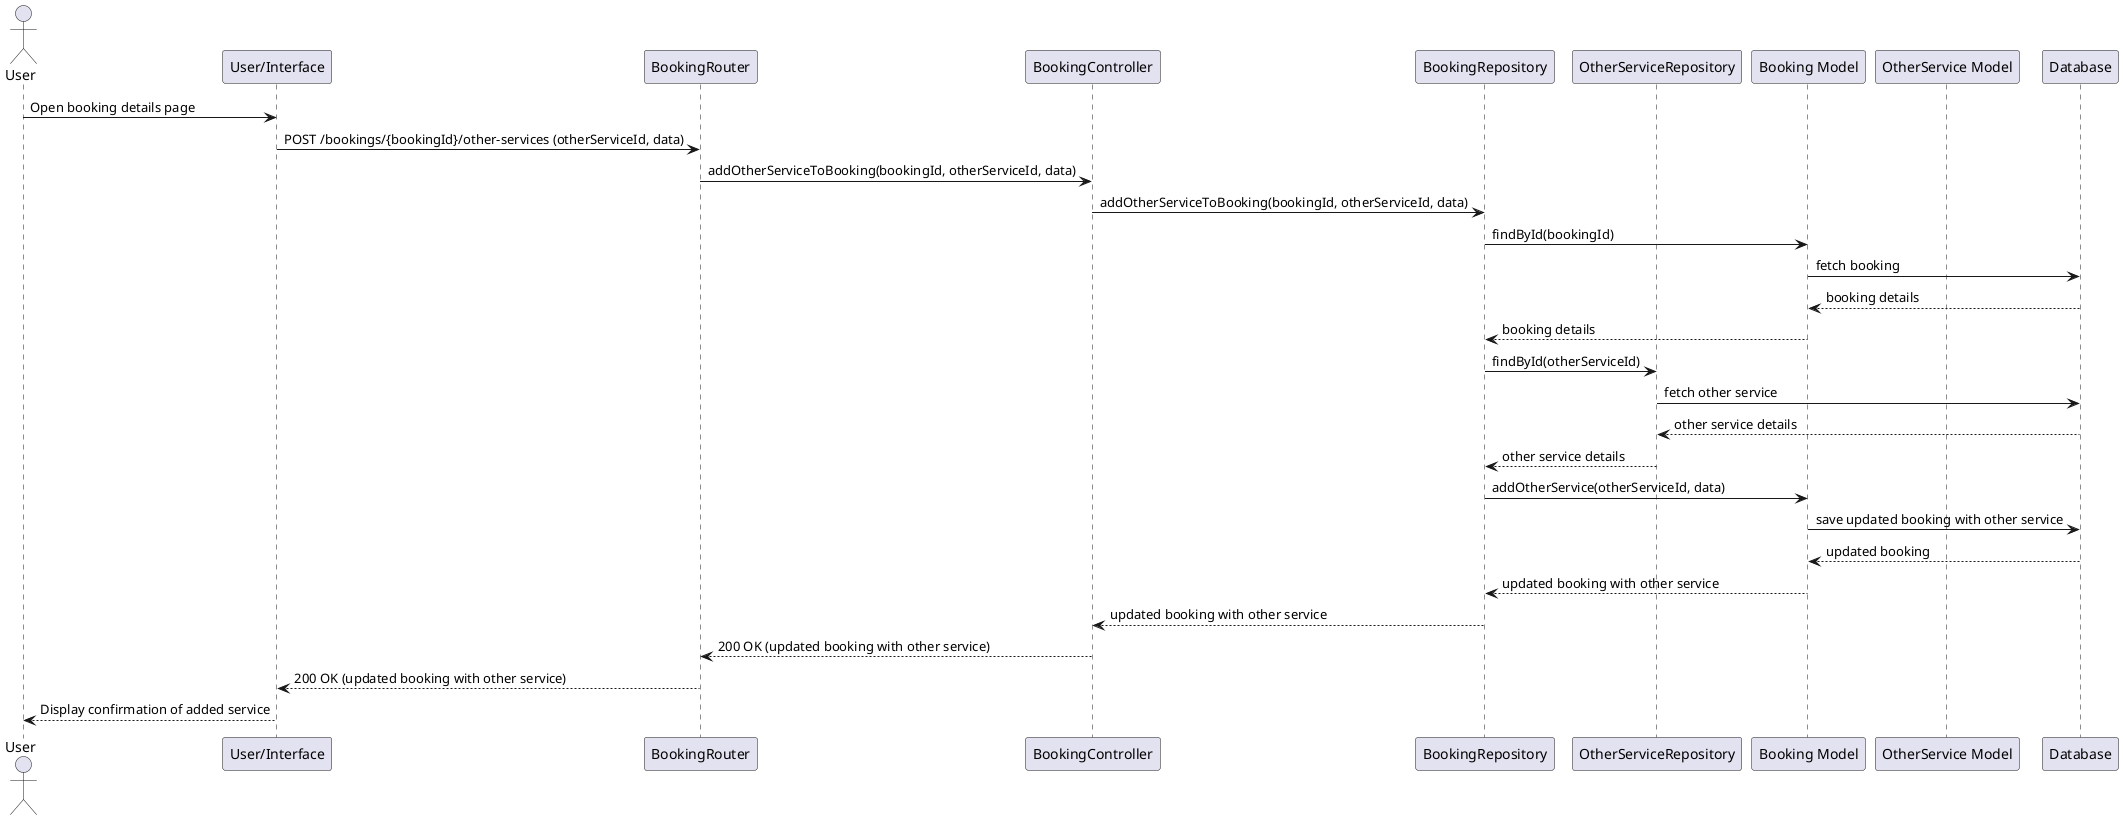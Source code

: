 @startuml
actor User
participant "User/Interface" as UI
participant "BookingRouter" as Router
participant "BookingController" as Controller
participant "BookingRepository" as Repository
participant "OtherServiceRepository" as OtherServiceRepo
participant "Booking Model" as BookingModel
participant "OtherService Model" as OtherServiceModel
participant "Database" as DB

User -> UI: Open booking details page
UI -> Router: POST /bookings/{bookingId}/other-services (otherServiceId, data)
Router -> Controller: addOtherServiceToBooking(bookingId, otherServiceId, data)
Controller -> Repository: addOtherServiceToBooking(bookingId, otherServiceId, data)

Repository -> BookingModel: findById(bookingId)
BookingModel -> DB: fetch booking
DB --> BookingModel: booking details
BookingModel --> Repository: booking details

Repository -> OtherServiceRepo: findById(otherServiceId)
OtherServiceRepo -> DB: fetch other service
DB --> OtherServiceRepo: other service details
OtherServiceRepo --> Repository: other service details

Repository -> BookingModel: addOtherService(otherServiceId, data)
BookingModel -> DB: save updated booking with other service
DB --> BookingModel: updated booking

BookingModel --> Repository: updated booking with other service
Repository --> Controller: updated booking with other service
Controller --> Router: 200 OK (updated booking with other service)
Router --> UI: 200 OK (updated booking with other service)
UI --> User: Display confirmation of added service
@enduml
